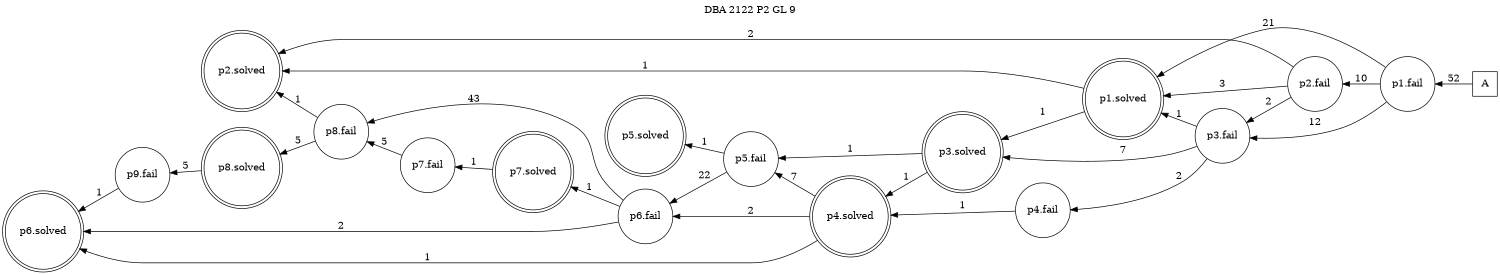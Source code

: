 digraph DBA_2122_P2_GL_9 {
labelloc="tl"
label= " DBA 2122 P2 GL 9 "
rankdir="RL";
graph [ size=" 10 , 10 !"]

"A" [shape="square" label="A"]
"p1.fail" [shape="circle" label="p1.fail"]
"p1.solved" [shape="doublecircle" label="p1.solved"]
"p2.fail" [shape="circle" label="p2.fail"]
"p2.solved" [shape="doublecircle" label="p2.solved"]
"p3.fail" [shape="circle" label="p3.fail"]
"p3.solved" [shape="doublecircle" label="p3.solved"]
"p4.fail" [shape="circle" label="p4.fail"]
"p4.solved" [shape="doublecircle" label="p4.solved"]
"p5.fail" [shape="circle" label="p5.fail"]
"p6.fail" [shape="circle" label="p6.fail"]
"p6.solved" [shape="doublecircle" label="p6.solved"]
"p5.solved" [shape="doublecircle" label="p5.solved"]
"p7.solved" [shape="doublecircle" label="p7.solved"]
"p7.fail" [shape="circle" label="p7.fail"]
"p8.fail" [shape="circle" label="p8.fail"]
"p8.solved" [shape="doublecircle" label="p8.solved"]
"p9.fail" [shape="circle" label="p9.fail"]
"A" -> "p1.fail" [ label=52]
"p1.fail" -> "p1.solved" [ label=21]
"p1.fail" -> "p2.fail" [ label=10]
"p1.fail" -> "p3.fail" [ label=12]
"p1.solved" -> "p2.solved" [ label=1]
"p1.solved" -> "p3.solved" [ label=1]
"p2.fail" -> "p1.solved" [ label=3]
"p2.fail" -> "p2.solved" [ label=2]
"p2.fail" -> "p3.fail" [ label=2]
"p3.fail" -> "p1.solved" [ label=1]
"p3.fail" -> "p3.solved" [ label=7]
"p3.fail" -> "p4.fail" [ label=2]
"p3.solved" -> "p4.solved" [ label=1]
"p3.solved" -> "p5.fail" [ label=1]
"p4.fail" -> "p4.solved" [ label=1]
"p4.solved" -> "p5.fail" [ label=7]
"p4.solved" -> "p6.fail" [ label=2]
"p4.solved" -> "p6.solved" [ label=1]
"p5.fail" -> "p6.fail" [ label=22]
"p5.fail" -> "p5.solved" [ label=1]
"p6.fail" -> "p6.solved" [ label=2]
"p6.fail" -> "p7.solved" [ label=1]
"p6.fail" -> "p8.fail" [ label=43]
"p7.solved" -> "p7.fail" [ label=1]
"p7.fail" -> "p8.fail" [ label=5]
"p8.fail" -> "p2.solved" [ label=1]
"p8.fail" -> "p8.solved" [ label=5]
"p8.solved" -> "p9.fail" [ label=5]
"p9.fail" -> "p6.solved" [ label=1]
}
